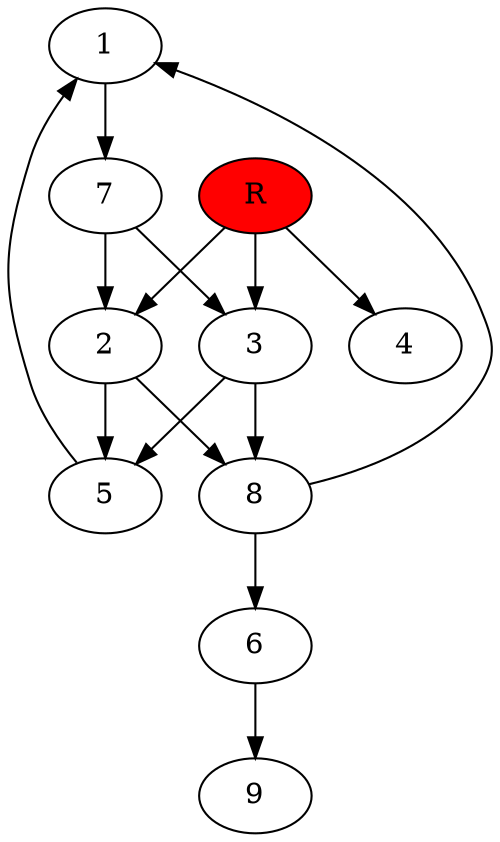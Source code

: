 digraph prb7465 {
	1
	2
	3
	4
	5
	6
	7
	8
	R [fillcolor="#ff0000" style=filled]
	1 -> 7
	2 -> 5
	2 -> 8
	3 -> 5
	3 -> 8
	5 -> 1
	6 -> 9
	7 -> 2
	7 -> 3
	8 -> 1
	8 -> 6
	R -> 2
	R -> 3
	R -> 4
}
